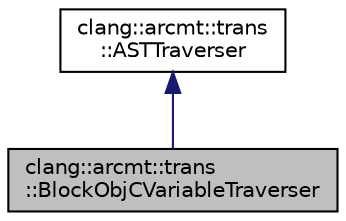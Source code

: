 digraph "clang::arcmt::trans::BlockObjCVariableTraverser"
{
 // LATEX_PDF_SIZE
  bgcolor="transparent";
  edge [fontname="Helvetica",fontsize="10",labelfontname="Helvetica",labelfontsize="10"];
  node [fontname="Helvetica",fontsize="10",shape=record];
  Node1 [label="clang::arcmt::trans\l::BlockObjCVariableTraverser",height=0.2,width=0.4,color="black", fillcolor="grey75", style="filled", fontcolor="black",tooltip=" "];
  Node2 -> Node1 [dir="back",color="midnightblue",fontsize="10",style="solid",fontname="Helvetica"];
  Node2 [label="clang::arcmt::trans\l::ASTTraverser",height=0.2,width=0.4,color="black",URL="$classclang_1_1arcmt_1_1trans_1_1ASTTraverser.html",tooltip=" "];
}

